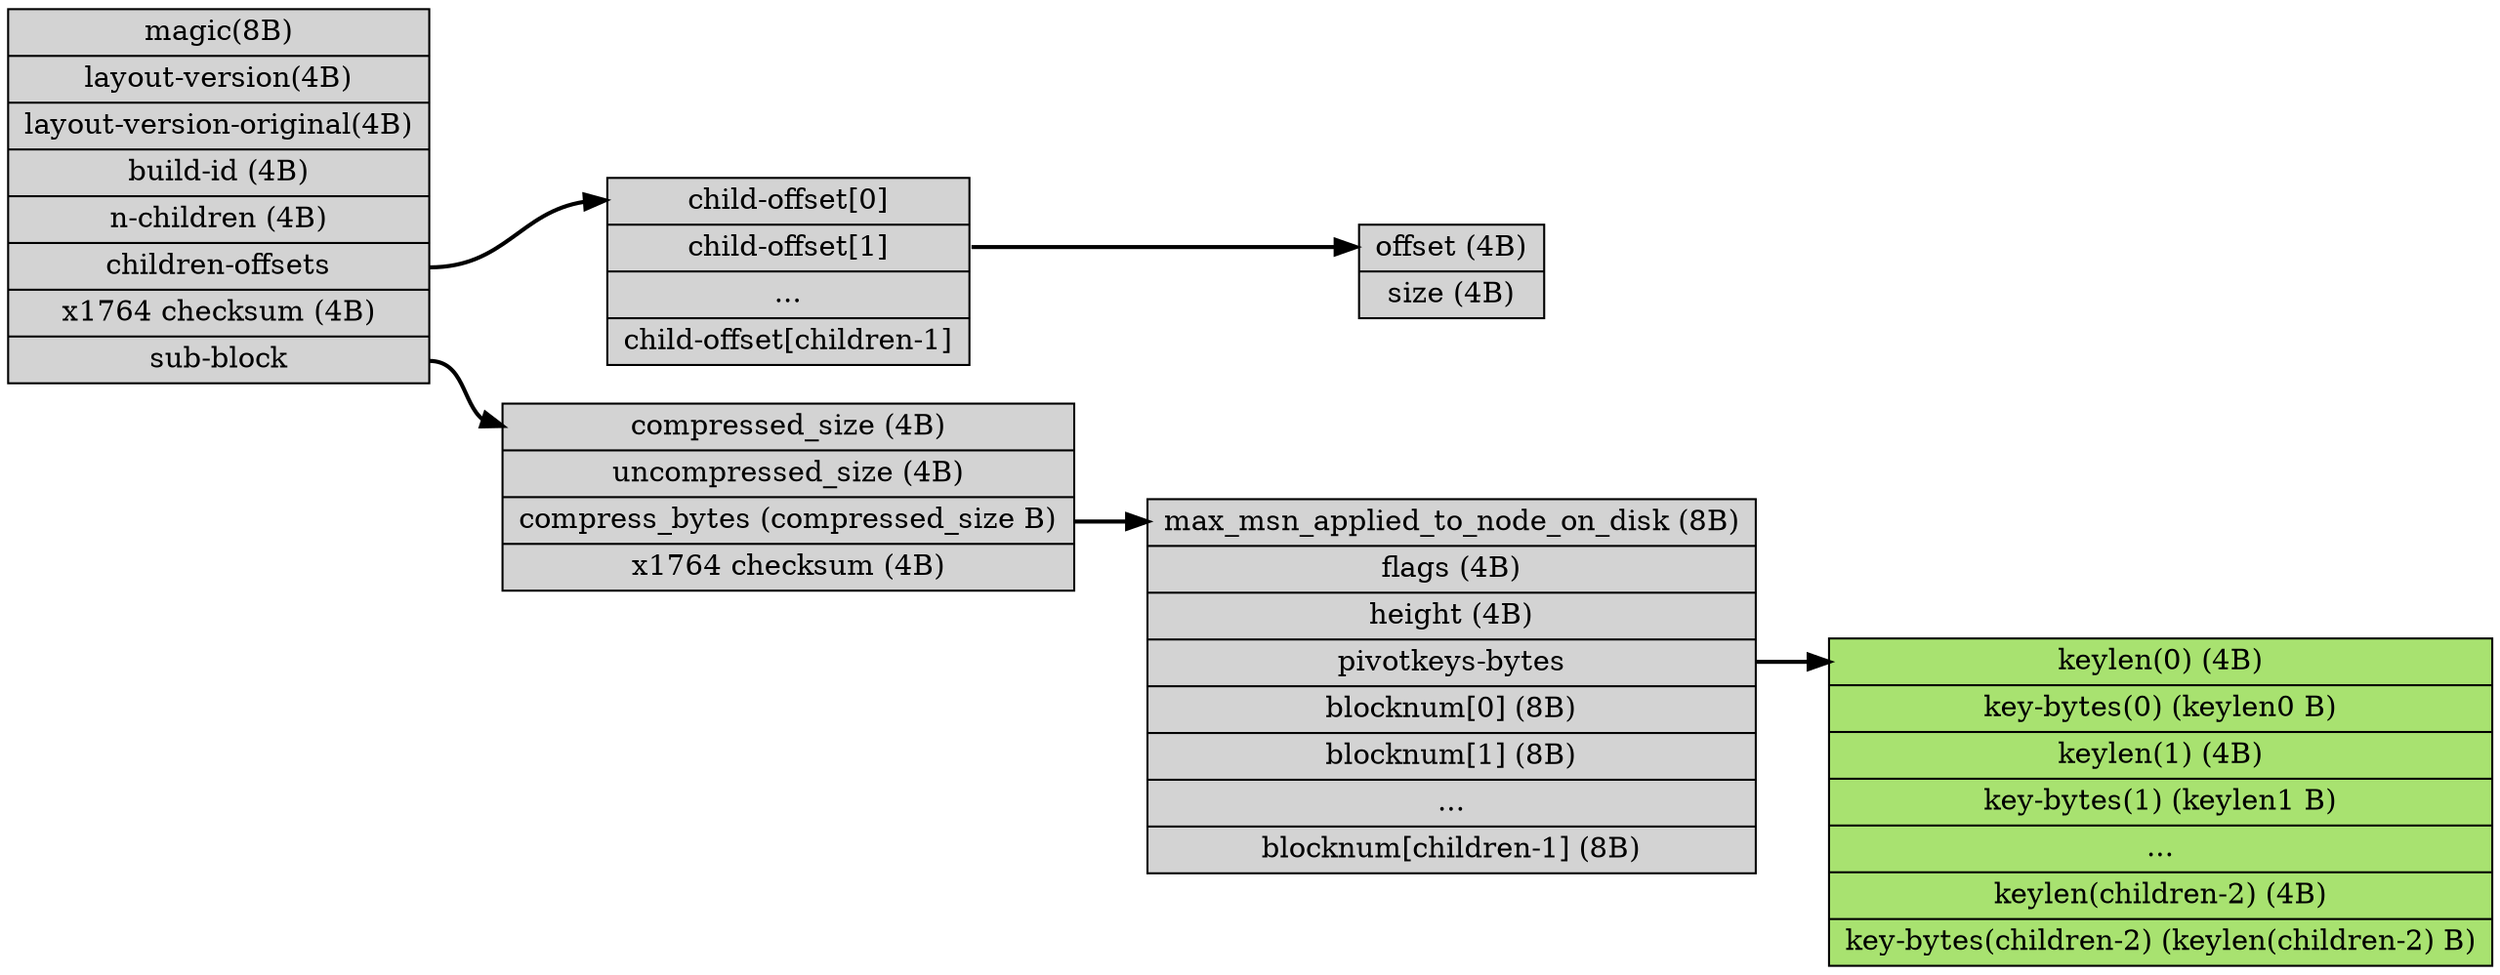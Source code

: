digraph{

	rankdir = LR ; 
	node [shape = record, style =filled];   
	edge [style = bold]; 


	node_format [ label = "magic(8B) | 
						   layout-version(4B) | 
						   layout-version-original(4B) | 
						   build-id (4B) | 
						   n-children (4B) | 
						   <children_offsets> children-offsets |
						   x1764 checksum (4B)|
						   <sub_block> sub-block"]



	children_offsets [ label = "<head> child-offset[0] | <child1> child-offset[1] | ... | child-offset[children-1]" ]

	child_offset [label = "<head> offset (4B) | size (4B)"]

	sub_block [ label = "<head> compressed_size (4B) | 
						 uncompressed_size (4B) | 
						 <compress_bytes> compress_bytes (compressed_size B) | 
						 x1764 checksum (4B)" ] 

	ftnode_info [label = "<head> max_msn_applied_to_node_on_disk (8B) | 
						  flags (4B) |
						  height (4B) | 
						  <pivotkeys_bytes> pivotkeys-bytes|
						  blocknum[0] (8B) |
						  blocknum[1] (8B) |
						  ... |
						  blocknum[children-1] (8B) 
						  "]

	pivotkeys_bytes [label = "<head> keylen(0) (4B) |
						      key-bytes(0) (keylen0 B) |
						      keylen(1) (4B) | 
						      key-bytes(1) (keylen1 B) | 
						      ...  |
						      keylen(children-2) (4B)  | 
						      key-bytes(children-2) (keylen(children-2) B)
						      ", fillcolor="#A8E270"];


	node_format:children_offsets -> children_offsets:head; 
	node_format:sub_block -> sub_block:head; 

	children_offsets:child1 -> child_offset:head; 

	sub_block:compress_bytes -> ftnode_info:head; 




	ftnode_info:pivotkeys_bytes -> pivotkeys_bytes:head;

}
